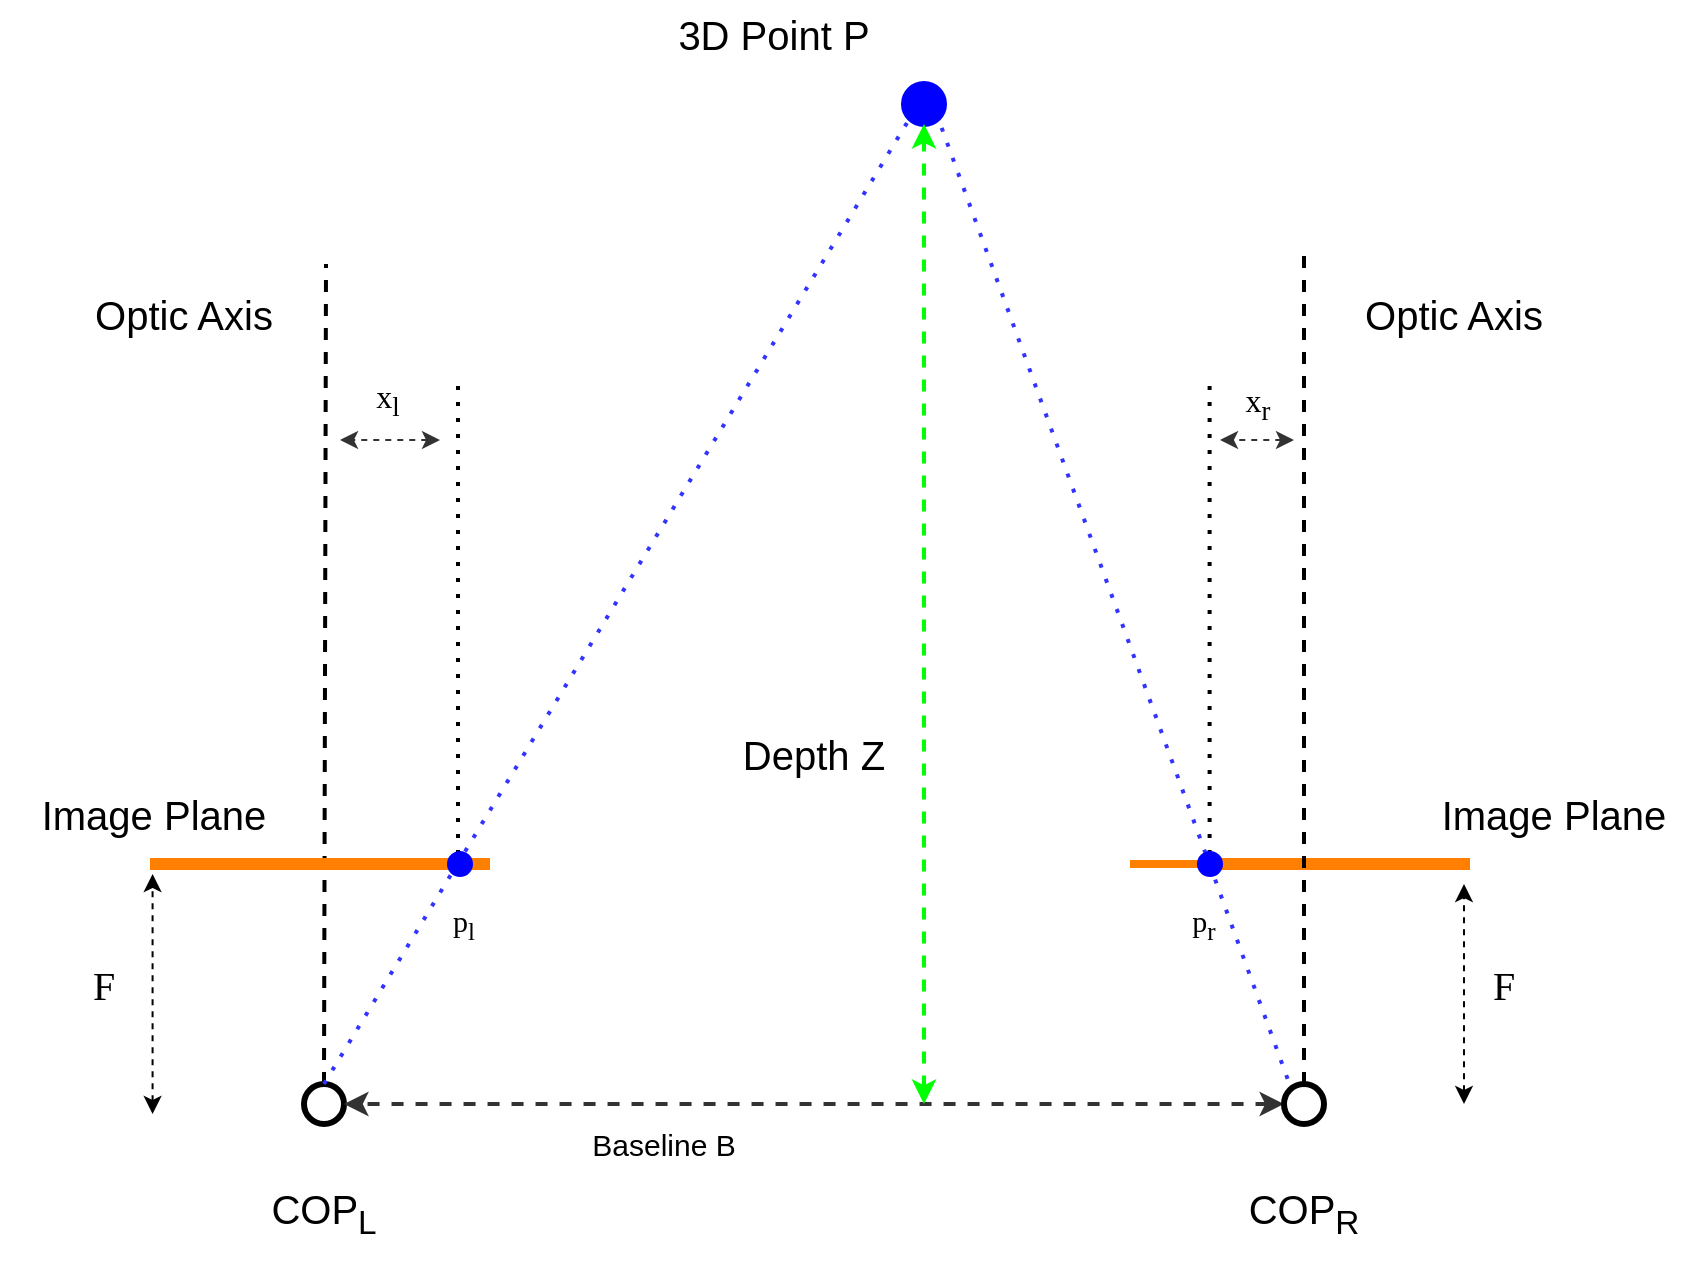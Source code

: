 <mxfile version="15.2.7" type="device"><diagram id="l1R_JhobGxqNjQtuHhkW" name="Page-1"><mxGraphModel dx="1114" dy="1054" grid="1" gridSize="10" guides="1" tooltips="1" connect="1" arrows="1" fold="1" page="1" pageScale="1" pageWidth="1600" pageHeight="900" math="0" shadow="0"><root><mxCell id="0"/><mxCell id="1" parent="0"/><mxCell id="cCmy_kvZE-c0chBi0LL7-60" value="" style="rounded=0;whiteSpace=wrap;html=1;strokeColor=#FFFFFF;strokeWidth=3;fillColor=#FFFFFF;" vertex="1" parent="1"><mxGeometry x="120" y="200" width="840" height="620" as="geometry"/></mxCell><mxCell id="cCmy_kvZE-c0chBi0LL7-2" value="" style="endArrow=none;html=1;strokeWidth=6;strokeColor=#FF8000;startArrow=none;" edge="1" parent="1" source="cCmy_kvZE-c0chBi0LL7-58"><mxGeometry x="140" y="10" width="50" height="50" as="geometry"><mxPoint x="193" y="630" as="sourcePoint"/><mxPoint x="363" y="630" as="targetPoint"/></mxGeometry></mxCell><mxCell id="cCmy_kvZE-c0chBi0LL7-3" value="" style="ellipse;whiteSpace=wrap;html=1;aspect=fixed;strokeWidth=3;fillColor=#FFFFFF;rotation=-90;" vertex="1" parent="1"><mxGeometry x="270" y="740" width="20" height="20" as="geometry"/></mxCell><mxCell id="cCmy_kvZE-c0chBi0LL7-6" value="" style="endArrow=classic;startArrow=classic;html=1;strokeWidth=1;dashed=1;" edge="1" parent="1"><mxGeometry x="154.29" y="15" width="50" height="50" as="geometry"><mxPoint x="194.29" y="755" as="sourcePoint"/><mxPoint x="194.29" y="635" as="targetPoint"/></mxGeometry></mxCell><mxCell id="cCmy_kvZE-c0chBi0LL7-7" value="&lt;font style=&quot;font-size: 20px&quot; data-font-src=&quot;https://fonts.googleapis.com/css?family=Niconne&quot; face=&quot;Niconne&quot;&gt;F&lt;/font&gt;" style="text;html=1;strokeColor=none;fillColor=none;align=center;verticalAlign=middle;whiteSpace=wrap;rounded=0;rotation=0;" vertex="1" parent="1"><mxGeometry x="140" y="670" width="60" height="40" as="geometry"/></mxCell><mxCell id="cCmy_kvZE-c0chBi0LL7-8" value="" style="endArrow=none;html=1;strokeWidth=2;dashed=1;" edge="1" parent="1"><mxGeometry x="140" y="10" width="50" height="50" as="geometry"><mxPoint x="280" y="740" as="sourcePoint"/><mxPoint x="281" y="330" as="targetPoint"/></mxGeometry></mxCell><mxCell id="cCmy_kvZE-c0chBi0LL7-11" value="&lt;font style=&quot;font-size: 20px&quot;&gt;COP&lt;sub&gt;L&lt;/sub&gt;&lt;/font&gt;" style="text;html=1;strokeColor=none;fillColor=none;align=center;verticalAlign=middle;whiteSpace=wrap;rounded=0;rotation=0;" vertex="1" parent="1"><mxGeometry x="225" y="780" width="110" height="50" as="geometry"/></mxCell><mxCell id="cCmy_kvZE-c0chBi0LL7-18" value="" style="endArrow=none;html=1;strokeWidth=6;strokeColor=#FF8000;startArrow=none;" edge="1" parent="1" source="cCmy_kvZE-c0chBi0LL7-40"><mxGeometry x="140" y="10" width="50" height="50" as="geometry"><mxPoint x="683" y="630" as="sourcePoint"/><mxPoint x="853" y="630" as="targetPoint"/></mxGeometry></mxCell><mxCell id="cCmy_kvZE-c0chBi0LL7-20" value="" style="endArrow=classic;startArrow=classic;html=1;strokeWidth=1;dashed=1;" edge="1" parent="1"><mxGeometry x="140" y="10" width="50" height="50" as="geometry"><mxPoint x="850" y="750" as="sourcePoint"/><mxPoint x="850" y="640" as="targetPoint"/></mxGeometry></mxCell><mxCell id="cCmy_kvZE-c0chBi0LL7-21" value="&lt;font style=&quot;font-size: 20px&quot; data-font-src=&quot;https://fonts.googleapis.com/css?family=Niconne&quot; face=&quot;Niconne&quot;&gt;F&lt;/font&gt;" style="text;html=1;strokeColor=none;fillColor=none;align=center;verticalAlign=middle;whiteSpace=wrap;rounded=0;rotation=0;" vertex="1" parent="1"><mxGeometry x="840" y="670" width="60" height="40" as="geometry"/></mxCell><mxCell id="cCmy_kvZE-c0chBi0LL7-22" value="" style="endArrow=none;html=1;strokeWidth=2;dashed=1;" edge="1" parent="1"><mxGeometry x="140" y="10" width="50" height="50" as="geometry"><mxPoint x="770" y="740" as="sourcePoint"/><mxPoint x="770" y="320" as="targetPoint"/></mxGeometry></mxCell><mxCell id="cCmy_kvZE-c0chBi0LL7-23" value="&lt;font style=&quot;font-size: 20px&quot;&gt;Optic Axis&lt;br&gt;&lt;/font&gt;" style="text;html=1;strokeColor=none;fillColor=none;align=center;verticalAlign=middle;whiteSpace=wrap;rounded=0;rotation=0;" vertex="1" parent="1"><mxGeometry x="775" y="330" width="140" height="50" as="geometry"/></mxCell><mxCell id="cCmy_kvZE-c0chBi0LL7-24" value="&lt;font style=&quot;font-size: 20px&quot;&gt;COP&lt;sub&gt;R&lt;/sub&gt;&lt;/font&gt;" style="text;html=1;strokeColor=none;fillColor=none;align=center;verticalAlign=middle;whiteSpace=wrap;rounded=0;rotation=0;" vertex="1" parent="1"><mxGeometry x="715" y="780" width="110" height="50" as="geometry"/></mxCell><mxCell id="cCmy_kvZE-c0chBi0LL7-25" value="" style="endArrow=classic;startArrow=classic;html=1;dashed=1;strokeColor=#333333;strokeWidth=2;entryX=0.5;entryY=1;entryDx=0;entryDy=0;entryPerimeter=0;exitX=0.5;exitY=0;exitDx=0;exitDy=0;" edge="1" parent="1" source="cCmy_kvZE-c0chBi0LL7-19" target="cCmy_kvZE-c0chBi0LL7-3"><mxGeometry x="140" y="10" width="50" height="50" as="geometry"><mxPoint x="450" y="760" as="sourcePoint"/><mxPoint x="400" y="710" as="targetPoint"/></mxGeometry></mxCell><mxCell id="cCmy_kvZE-c0chBi0LL7-26" value="" style="ellipse;whiteSpace=wrap;html=1;aspect=fixed;strokeWidth=3;fillColor=#0000FF;strokeColor=#0000FF;rotation=-90;" vertex="1" parent="1"><mxGeometry x="570" y="240" width="20" height="20" as="geometry"/></mxCell><mxCell id="cCmy_kvZE-c0chBi0LL7-27" value="&lt;font style=&quot;font-size: 15px&quot;&gt;Baseline B&lt;/font&gt;" style="text;html=1;strokeColor=none;fillColor=none;align=center;verticalAlign=middle;whiteSpace=wrap;rounded=0;rotation=0;" vertex="1" parent="1"><mxGeometry x="410" y="750" width="80" height="40" as="geometry"/></mxCell><mxCell id="cCmy_kvZE-c0chBi0LL7-28" value="" style="endArrow=classic;html=1;dashed=1;strokeColor=#00FF00;strokeWidth=2;startArrow=classic;startFill=1;endFill=1;" edge="1" parent="1"><mxGeometry x="140" y="10" width="50" height="50" as="geometry"><mxPoint x="580" y="750" as="sourcePoint"/><mxPoint x="580" y="260" as="targetPoint"/></mxGeometry></mxCell><mxCell id="cCmy_kvZE-c0chBi0LL7-29" value="&lt;font style=&quot;font-size: 20px&quot;&gt;Image Plane&lt;/font&gt;" style="text;html=1;strokeColor=none;fillColor=none;align=center;verticalAlign=middle;whiteSpace=wrap;rounded=0;rotation=0;" vertex="1" parent="1"><mxGeometry x="130" y="590" width="130" height="30" as="geometry"/></mxCell><mxCell id="cCmy_kvZE-c0chBi0LL7-30" value="&lt;font style=&quot;font-size: 20px&quot;&gt;Image Plane&lt;/font&gt;" style="text;html=1;strokeColor=none;fillColor=none;align=center;verticalAlign=middle;whiteSpace=wrap;rounded=0;rotation=0;" vertex="1" parent="1"><mxGeometry x="830" y="590" width="130" height="30" as="geometry"/></mxCell><mxCell id="cCmy_kvZE-c0chBi0LL7-31" value="&lt;font style=&quot;font-size: 20px&quot;&gt;3D Point P&lt;br&gt;&lt;/font&gt;" style="text;html=1;strokeColor=none;fillColor=none;align=center;verticalAlign=middle;whiteSpace=wrap;rounded=0;rotation=0;" vertex="1" parent="1"><mxGeometry x="440" y="200" width="130" height="30" as="geometry"/></mxCell><mxCell id="cCmy_kvZE-c0chBi0LL7-33" value="&lt;font style=&quot;font-size: 20px&quot;&gt;Depth Z&lt;br&gt;&lt;/font&gt;" style="text;html=1;strokeColor=none;fillColor=none;align=center;verticalAlign=middle;whiteSpace=wrap;rounded=0;rotation=0;" vertex="1" parent="1"><mxGeometry x="460" y="560" width="130" height="30" as="geometry"/></mxCell><mxCell id="cCmy_kvZE-c0chBi0LL7-34" value="" style="endArrow=none;dashed=1;html=1;dashPattern=1 3;strokeWidth=2;entryX=0;entryY=1;entryDx=0;entryDy=0;exitX=0;exitY=0.5;exitDx=0;exitDy=0;strokeColor=#3333FF;" edge="1" parent="1" source="cCmy_kvZE-c0chBi0LL7-19" target="cCmy_kvZE-c0chBi0LL7-26"><mxGeometry x="140" y="10" width="50" height="50" as="geometry"><mxPoint x="730" y="520" as="sourcePoint"/><mxPoint x="680" y="470" as="targetPoint"/></mxGeometry></mxCell><mxCell id="cCmy_kvZE-c0chBi0LL7-35" value="" style="endArrow=none;dashed=1;html=1;dashPattern=1 3;strokeWidth=2;exitX=1;exitY=0.5;exitDx=0;exitDy=0;entryX=0;entryY=0;entryDx=0;entryDy=0;strokeColor=#3333FF;startArrow=none;" edge="1" parent="1" source="cCmy_kvZE-c0chBi0LL7-3" target="cCmy_kvZE-c0chBi0LL7-26"><mxGeometry x="140" y="10" width="50" height="50" as="geometry"><mxPoint x="336.95" y="625.23" as="sourcePoint"/><mxPoint x="450" y="270" as="targetPoint"/></mxGeometry></mxCell><mxCell id="cCmy_kvZE-c0chBi0LL7-41" value="" style="endArrow=none;html=1;strokeWidth=4;strokeColor=#FF8000;" edge="1" parent="1" target="cCmy_kvZE-c0chBi0LL7-40"><mxGeometry x="140" y="10" width="50" height="50" as="geometry"><mxPoint x="683" y="630" as="sourcePoint"/><mxPoint x="853" y="630" as="targetPoint"/></mxGeometry></mxCell><mxCell id="cCmy_kvZE-c0chBi0LL7-42" value="&lt;font data-font-src=&quot;https://fonts.googleapis.com/css?family=Lora&quot; style=&quot;font-size: 15px&quot; face=&quot;Lora&quot;&gt;p&lt;sub&gt;l&lt;/sub&gt;&lt;/font&gt;" style="text;html=1;strokeColor=none;fillColor=none;align=center;verticalAlign=middle;whiteSpace=wrap;rounded=0;rotation=0;" vertex="1" parent="1"><mxGeometry x="330" y="650" width="40" height="20" as="geometry"/></mxCell><mxCell id="cCmy_kvZE-c0chBi0LL7-43" value="&lt;font data-font-src=&quot;https://fonts.googleapis.com/css?family=Lora&quot; style=&quot;font-size: 15px&quot; face=&quot;Lora&quot;&gt;p&lt;sub&gt;r&lt;/sub&gt;&lt;/font&gt;" style="text;html=1;strokeColor=none;fillColor=none;align=center;verticalAlign=middle;whiteSpace=wrap;rounded=0;rotation=0;" vertex="1" parent="1"><mxGeometry x="700" y="650" width="40" height="20" as="geometry"/></mxCell><mxCell id="cCmy_kvZE-c0chBi0LL7-44" value="" style="endArrow=classic;startArrow=classic;html=1;dashed=1;strokeColor=#333333;strokeWidth=1;" edge="1" parent="1"><mxGeometry x="145" y="10" width="50" height="50" as="geometry"><mxPoint x="338" y="418" as="sourcePoint"/><mxPoint x="288" y="418" as="targetPoint"/></mxGeometry></mxCell><mxCell id="cCmy_kvZE-c0chBi0LL7-45" value="&lt;font data-font-src=&quot;https://fonts.googleapis.com/css?family=Lora&quot; style=&quot;font-size: 16px&quot; face=&quot;Lora&quot;&gt;x&lt;sub&gt;l&lt;/sub&gt;&lt;/font&gt;" style="text;html=1;strokeColor=none;fillColor=none;align=center;verticalAlign=middle;whiteSpace=wrap;rounded=0;rotation=0;" vertex="1" parent="1"><mxGeometry x="292" y="388" width="40" height="20" as="geometry"/></mxCell><mxCell id="cCmy_kvZE-c0chBi0LL7-46" value="" style="endArrow=none;dashed=1;html=1;dashPattern=1 3;strokeWidth=2;exitX=1;exitY=0.5;exitDx=0;exitDy=0;" edge="1" parent="1"><mxGeometry x="152" y="10" width="50" height="50" as="geometry"><mxPoint x="347" y="625.0" as="sourcePoint"/><mxPoint x="347" y="390" as="targetPoint"/></mxGeometry></mxCell><mxCell id="cCmy_kvZE-c0chBi0LL7-47" value="" style="endArrow=none;dashed=1;html=1;dashPattern=1 3;strokeWidth=2;exitX=1;exitY=0.5;exitDx=0;exitDy=0;" edge="1" parent="1"><mxGeometry x="127.8" y="10" width="50" height="50" as="geometry"><mxPoint x="722.8" y="625" as="sourcePoint"/><mxPoint x="722.8" y="390" as="targetPoint"/></mxGeometry></mxCell><mxCell id="cCmy_kvZE-c0chBi0LL7-40" value="" style="ellipse;whiteSpace=wrap;html=1;aspect=fixed;strokeWidth=3;fillColor=#0000FF;strokeColor=#0000FF;rotation=-90;" vertex="1" parent="1"><mxGeometry x="718" y="625" width="10" height="10" as="geometry"/></mxCell><mxCell id="cCmy_kvZE-c0chBi0LL7-48" value="" style="endArrow=classic;startArrow=classic;html=1;dashed=1;strokeColor=#333333;strokeWidth=1;" edge="1" parent="1"><mxGeometry x="138" y="10" width="50" height="50" as="geometry"><mxPoint x="765" y="418" as="sourcePoint"/><mxPoint x="728" y="418" as="targetPoint"/></mxGeometry></mxCell><mxCell id="cCmy_kvZE-c0chBi0LL7-49" value="&lt;font data-font-src=&quot;https://fonts.googleapis.com/css?family=Lora&quot; style=&quot;font-size: 16px&quot; face=&quot;Lora&quot;&gt;x&lt;sub&gt;r&lt;/sub&gt;&lt;/font&gt;" style="text;html=1;strokeColor=none;fillColor=none;align=center;verticalAlign=middle;whiteSpace=wrap;rounded=0;rotation=0;" vertex="1" parent="1"><mxGeometry x="727" y="390" width="40" height="20" as="geometry"/></mxCell><mxCell id="cCmy_kvZE-c0chBi0LL7-52" value="&lt;font style=&quot;font-size: 20px&quot;&gt;Optic Axis&lt;br&gt;&lt;/font&gt;" style="text;html=1;strokeColor=none;fillColor=none;align=center;verticalAlign=middle;whiteSpace=wrap;rounded=0;rotation=0;" vertex="1" parent="1"><mxGeometry x="140" y="330" width="140" height="50" as="geometry"/></mxCell><mxCell id="cCmy_kvZE-c0chBi0LL7-19" value="" style="ellipse;whiteSpace=wrap;html=1;aspect=fixed;strokeWidth=3;fillColor=#FFFFFF;rotation=-90;" vertex="1" parent="1"><mxGeometry x="760" y="740" width="20" height="20" as="geometry"/></mxCell><mxCell id="cCmy_kvZE-c0chBi0LL7-59" value="" style="endArrow=none;html=1;strokeWidth=6;strokeColor=#FF8000;" edge="1" parent="1" target="cCmy_kvZE-c0chBi0LL7-58"><mxGeometry x="140" y="10" width="50" height="50" as="geometry"><mxPoint x="193" y="630" as="sourcePoint"/><mxPoint x="363" y="630" as="targetPoint"/></mxGeometry></mxCell><mxCell id="cCmy_kvZE-c0chBi0LL7-58" value="" style="ellipse;whiteSpace=wrap;html=1;aspect=fixed;strokeWidth=3;fillColor=#0000FF;strokeColor=#0000FF;rotation=-90;" vertex="1" parent="1"><mxGeometry x="343" y="625" width="10" height="10" as="geometry"/></mxCell></root></mxGraphModel></diagram></mxfile>